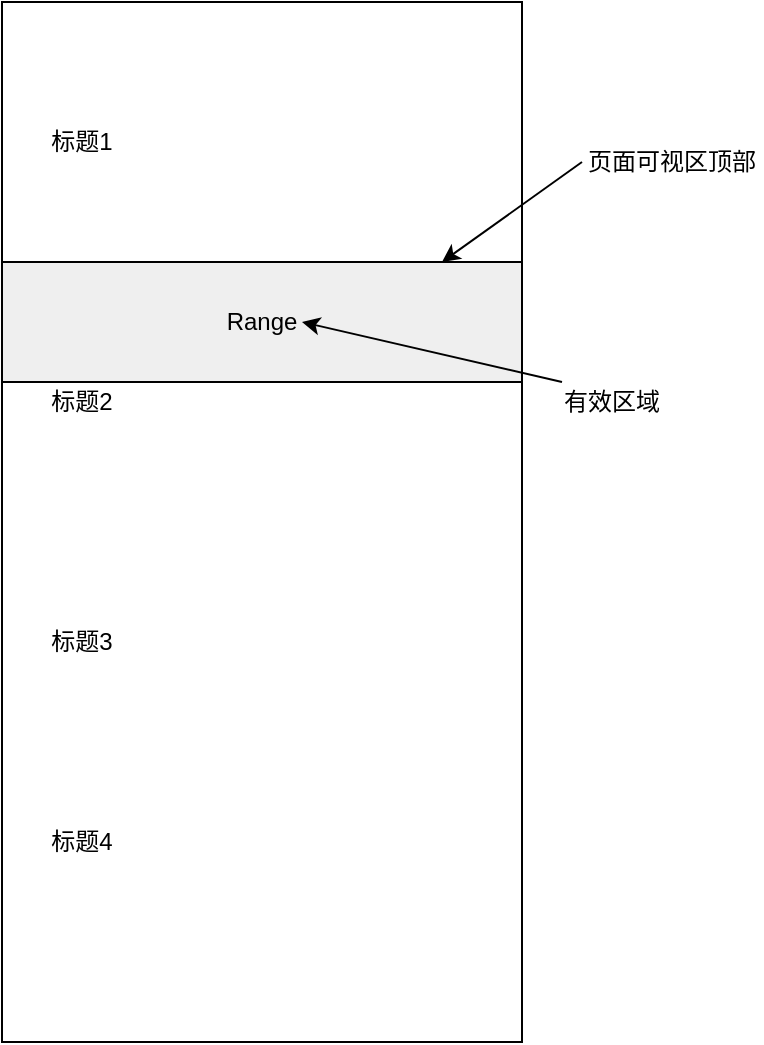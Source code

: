 <mxfile>
    <diagram id="UuooiQkwcT93TnzDunYW" name="第 1 页">
        <mxGraphModel dx="298" dy="227" grid="1" gridSize="10" guides="1" tooltips="1" connect="1" arrows="1" fold="1" page="1" pageScale="1" pageWidth="827" pageHeight="1169" math="0" shadow="0">
            <root>
                <mxCell id="0"/>
                <mxCell id="1" parent="0"/>
                <mxCell id="2" value="" style="rounded=0;whiteSpace=wrap;html=1;" vertex="1" parent="1">
                    <mxGeometry x="250" y="120" width="260" height="520" as="geometry"/>
                </mxCell>
                <mxCell id="3" value="标题1" style="text;html=1;strokeColor=none;fillColor=none;align=center;verticalAlign=middle;whiteSpace=wrap;rounded=0;" vertex="1" parent="1">
                    <mxGeometry x="270" y="180" width="40" height="20" as="geometry"/>
                </mxCell>
                <mxCell id="4" value="标题2" style="text;html=1;strokeColor=none;fillColor=none;align=center;verticalAlign=middle;whiteSpace=wrap;rounded=0;" vertex="1" parent="1">
                    <mxGeometry x="270" y="310" width="40" height="20" as="geometry"/>
                </mxCell>
                <mxCell id="5" value="标题3" style="text;html=1;strokeColor=none;fillColor=none;align=center;verticalAlign=middle;whiteSpace=wrap;rounded=0;" vertex="1" parent="1">
                    <mxGeometry x="270" y="430" width="40" height="20" as="geometry"/>
                </mxCell>
                <mxCell id="6" value="标题4" style="text;html=1;strokeColor=none;fillColor=none;align=center;verticalAlign=middle;whiteSpace=wrap;rounded=0;" vertex="1" parent="1">
                    <mxGeometry x="270" y="530" width="40" height="20" as="geometry"/>
                </mxCell>
                <mxCell id="7" value="" style="endArrow=none;html=1;entryX=1;entryY=0.25;entryDx=0;entryDy=0;exitX=0;exitY=0.25;exitDx=0;exitDy=0;fillColor=#dae8fc;strokeColor=#6c8ebf;" edge="1" parent="1" source="2" target="2">
                    <mxGeometry width="50" height="50" relative="1" as="geometry">
                        <mxPoint x="355" y="290" as="sourcePoint"/>
                        <mxPoint x="405" y="240" as="targetPoint"/>
                    </mxGeometry>
                </mxCell>
                <mxCell id="8" value="" style="endArrow=classic;html=1;" edge="1" parent="1">
                    <mxGeometry width="50" height="50" relative="1" as="geometry">
                        <mxPoint x="540" y="200" as="sourcePoint"/>
                        <mxPoint x="470" y="250" as="targetPoint"/>
                    </mxGeometry>
                </mxCell>
                <mxCell id="9" value="页面可视区顶部" style="text;html=1;strokeColor=none;fillColor=none;align=center;verticalAlign=middle;whiteSpace=wrap;rounded=0;" vertex="1" parent="1">
                    <mxGeometry x="540" y="190" width="90" height="20" as="geometry"/>
                </mxCell>
                <mxCell id="10" value="" style="rounded=0;whiteSpace=wrap;html=1;fillColor=#11111111;" vertex="1" parent="1">
                    <mxGeometry x="250" y="250" width="260" height="60" as="geometry"/>
                </mxCell>
                <mxCell id="11" value="Range" style="text;html=1;strokeColor=none;fillColor=none;align=center;verticalAlign=middle;whiteSpace=wrap;rounded=0;" vertex="1" parent="1">
                    <mxGeometry x="360" y="270" width="40" height="20" as="geometry"/>
                </mxCell>
                <mxCell id="12" value="" style="endArrow=classic;html=1;entryX=1;entryY=0.5;entryDx=0;entryDy=0;" edge="1" parent="1" target="11">
                    <mxGeometry width="50" height="50" relative="1" as="geometry">
                        <mxPoint x="530" y="310" as="sourcePoint"/>
                        <mxPoint x="400" y="270" as="targetPoint"/>
                    </mxGeometry>
                </mxCell>
                <mxCell id="13" value="有效区域" style="text;html=1;strokeColor=none;fillColor=none;align=center;verticalAlign=middle;whiteSpace=wrap;rounded=0;" vertex="1" parent="1">
                    <mxGeometry x="510" y="310" width="90" height="20" as="geometry"/>
                </mxCell>
            </root>
        </mxGraphModel>
    </diagram>
</mxfile>